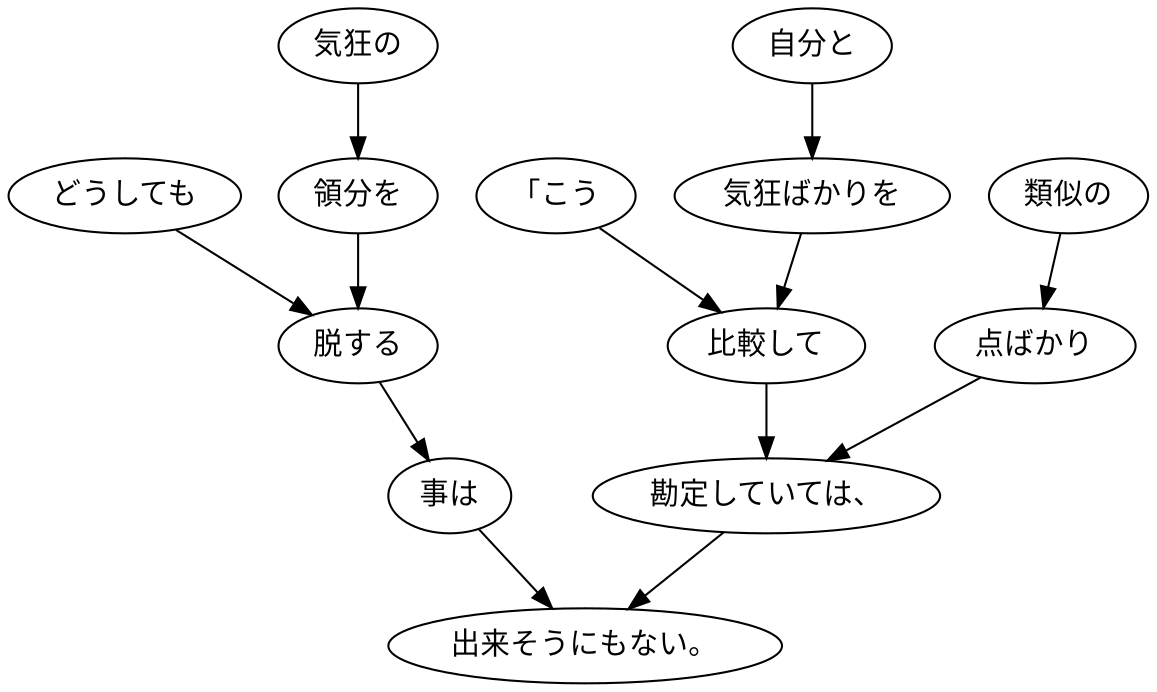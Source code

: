 digraph graph6343 {
	node0 [label="「こう"];
	node1 [label="自分と"];
	node2 [label="気狂ばかりを"];
	node3 [label="比較して"];
	node4 [label="類似の"];
	node5 [label="点ばかり"];
	node6 [label="勘定していては、"];
	node7 [label="どうしても"];
	node8 [label="気狂の"];
	node9 [label="領分を"];
	node10 [label="脱する"];
	node11 [label="事は"];
	node12 [label="出来そうにもない。"];
	node0 -> node3;
	node1 -> node2;
	node2 -> node3;
	node3 -> node6;
	node4 -> node5;
	node5 -> node6;
	node6 -> node12;
	node7 -> node10;
	node8 -> node9;
	node9 -> node10;
	node10 -> node11;
	node11 -> node12;
}
